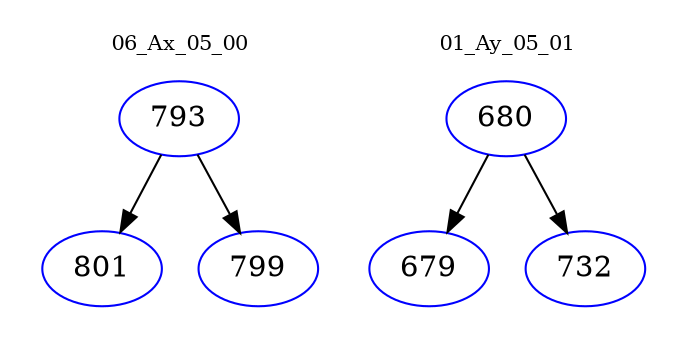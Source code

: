 digraph{
subgraph cluster_0 {
color = white
label = "06_Ax_05_00";
fontsize=10;
T0_793 [label="793", color="blue"]
T0_793 -> T0_801 [color="black"]
T0_801 [label="801", color="blue"]
T0_793 -> T0_799 [color="black"]
T0_799 [label="799", color="blue"]
}
subgraph cluster_1 {
color = white
label = "01_Ay_05_01";
fontsize=10;
T1_680 [label="680", color="blue"]
T1_680 -> T1_679 [color="black"]
T1_679 [label="679", color="blue"]
T1_680 -> T1_732 [color="black"]
T1_732 [label="732", color="blue"]
}
}
